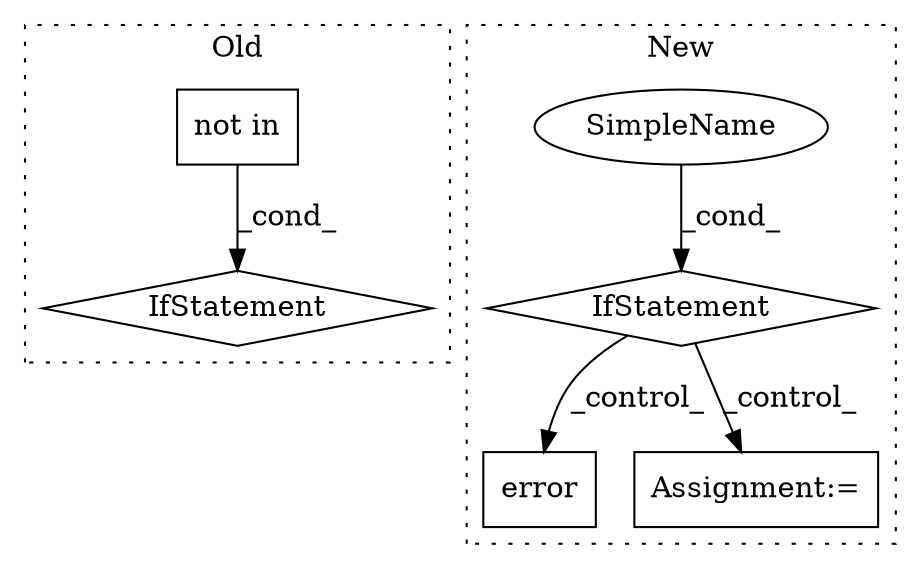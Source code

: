 digraph G {
subgraph cluster0 {
1 [label="not in" a="108" s="12859" l="82" shape="box"];
3 [label="IfStatement" a="25" s="12851,12941" l="8,2" shape="diamond"];
label = "Old";
style="dotted";
}
subgraph cluster1 {
2 [label="error" a="32" s="14011,14098" l="6,1" shape="box"];
4 [label="SimpleName" a="42" s="" l="" shape="ellipse"];
5 [label="Assignment:=" a="7" s="14131" l="1" shape="box"];
6 [label="IfStatement" a="25" s="13548,13586" l="4,2" shape="diamond"];
label = "New";
style="dotted";
}
1 -> 3 [label="_cond_"];
4 -> 6 [label="_cond_"];
6 -> 2 [label="_control_"];
6 -> 5 [label="_control_"];
}